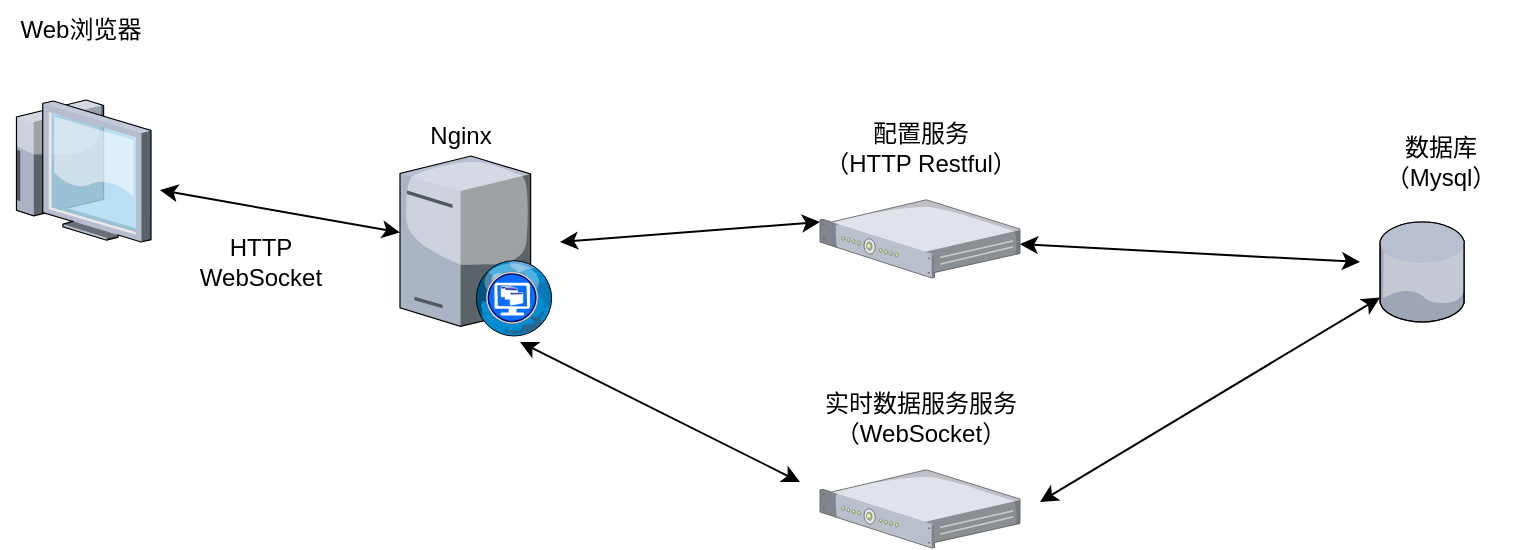 <mxfile version="21.3.2" type="github">
  <diagram name="第 1 页" id="OA3pAKLKVWmn0xVMD_9B">
    <mxGraphModel dx="1050" dy="541" grid="1" gridSize="10" guides="1" tooltips="1" connect="1" arrows="1" fold="1" page="1" pageScale="1" pageWidth="827" pageHeight="1169" math="0" shadow="0">
      <root>
        <mxCell id="0" />
        <mxCell id="1" parent="0" />
        <mxCell id="3fpWKVBbXzlbemhTmLYo-3" value="" style="verticalLabelPosition=bottom;sketch=0;aspect=fixed;html=1;verticalAlign=top;strokeColor=none;align=center;outlineConnect=0;shape=mxgraph.citrix.database;" vertex="1" parent="1">
          <mxGeometry x="1171" y="330" width="42.5" height="50" as="geometry" />
        </mxCell>
        <mxCell id="3fpWKVBbXzlbemhTmLYo-4" value="" style="verticalLabelPosition=bottom;sketch=0;aspect=fixed;html=1;verticalAlign=top;strokeColor=none;align=center;outlineConnect=0;shape=mxgraph.citrix.desktop_web;" vertex="1" parent="1">
          <mxGeometry x="681" y="297" width="76.5" height="90" as="geometry" />
        </mxCell>
        <mxCell id="3fpWKVBbXzlbemhTmLYo-5" value="" style="verticalLabelPosition=bottom;sketch=0;aspect=fixed;html=1;verticalAlign=top;strokeColor=none;align=center;outlineConnect=0;shape=mxgraph.citrix.1u_2u_server;" vertex="1" parent="1">
          <mxGeometry x="891" y="318.9" width="100" height="39.1" as="geometry" />
        </mxCell>
        <mxCell id="3fpWKVBbXzlbemhTmLYo-7" value="Nginx" style="text;html=1;align=center;verticalAlign=middle;resizable=0;points=[];autosize=1;strokeColor=none;fillColor=none;" vertex="1" parent="1">
          <mxGeometry x="686.25" y="272" width="50" height="30" as="geometry" />
        </mxCell>
        <mxCell id="3fpWKVBbXzlbemhTmLYo-8" value="" style="verticalLabelPosition=bottom;sketch=0;aspect=fixed;html=1;verticalAlign=top;strokeColor=none;align=center;outlineConnect=0;shape=mxgraph.citrix.thin_client;" vertex="1" parent="1">
          <mxGeometry x="485.5" y="269" width="71" height="71" as="geometry" />
        </mxCell>
        <mxCell id="3fpWKVBbXzlbemhTmLYo-9" value="Web浏览器" style="text;html=1;align=center;verticalAlign=middle;resizable=0;points=[];autosize=1;strokeColor=none;fillColor=none;" vertex="1" parent="1">
          <mxGeometry x="481" y="219" width="80" height="30" as="geometry" />
        </mxCell>
        <mxCell id="3fpWKVBbXzlbemhTmLYo-11" value="配置服务&lt;br&gt;（HTTP Restful）" style="text;html=1;align=center;verticalAlign=middle;resizable=0;points=[];autosize=1;strokeColor=none;fillColor=none;" vertex="1" parent="1">
          <mxGeometry x="881" y="273" width="120" height="40" as="geometry" />
        </mxCell>
        <mxCell id="3fpWKVBbXzlbemhTmLYo-12" value="数据库&lt;br&gt;（Mysql）" style="text;html=1;align=center;verticalAlign=middle;resizable=0;points=[];autosize=1;strokeColor=none;fillColor=none;" vertex="1" parent="1">
          <mxGeometry x="1161" y="280" width="80" height="40" as="geometry" />
        </mxCell>
        <mxCell id="3fpWKVBbXzlbemhTmLYo-13" value="" style="verticalLabelPosition=bottom;sketch=0;aspect=fixed;html=1;verticalAlign=top;strokeColor=none;align=center;outlineConnect=0;shape=mxgraph.citrix.1u_2u_server;" vertex="1" parent="1">
          <mxGeometry x="891" y="453.9" width="100" height="39.1" as="geometry" />
        </mxCell>
        <mxCell id="3fpWKVBbXzlbemhTmLYo-14" value="实时数据服务服务&lt;br&gt;（WebSocket）" style="text;html=1;align=center;verticalAlign=middle;resizable=0;points=[];autosize=1;strokeColor=none;fillColor=none;" vertex="1" parent="1">
          <mxGeometry x="881" y="408" width="120" height="40" as="geometry" />
        </mxCell>
        <mxCell id="3fpWKVBbXzlbemhTmLYo-15" value="" style="endArrow=classic;startArrow=classic;html=1;rounded=0;exitX=1.063;exitY=0.634;exitDx=0;exitDy=0;exitPerimeter=0;" edge="1" parent="1" source="3fpWKVBbXzlbemhTmLYo-8" target="3fpWKVBbXzlbemhTmLYo-4">
          <mxGeometry width="50" height="50" relative="1" as="geometry">
            <mxPoint x="561" y="370" as="sourcePoint" />
            <mxPoint x="611" y="320" as="targetPoint" />
          </mxGeometry>
        </mxCell>
        <mxCell id="3fpWKVBbXzlbemhTmLYo-17" value="" style="endArrow=classic;startArrow=classic;html=1;rounded=0;entryX=0;entryY=0.284;entryDx=0;entryDy=0;entryPerimeter=0;" edge="1" parent="1" target="3fpWKVBbXzlbemhTmLYo-5">
          <mxGeometry width="50" height="50" relative="1" as="geometry">
            <mxPoint x="761" y="340" as="sourcePoint" />
            <mxPoint x="871" y="360" as="targetPoint" />
          </mxGeometry>
        </mxCell>
        <mxCell id="3fpWKVBbXzlbemhTmLYo-18" value="" style="endArrow=classic;startArrow=classic;html=1;rounded=0;" edge="1" parent="1">
          <mxGeometry width="50" height="50" relative="1" as="geometry">
            <mxPoint x="741" y="390" as="sourcePoint" />
            <mxPoint x="881" y="460" as="targetPoint" />
          </mxGeometry>
        </mxCell>
        <mxCell id="3fpWKVBbXzlbemhTmLYo-19" value="" style="endArrow=classic;startArrow=classic;html=1;rounded=0;" edge="1" parent="1" source="3fpWKVBbXzlbemhTmLYo-5">
          <mxGeometry width="50" height="50" relative="1" as="geometry">
            <mxPoint x="1001" y="351" as="sourcePoint" />
            <mxPoint x="1161" y="350" as="targetPoint" />
          </mxGeometry>
        </mxCell>
        <mxCell id="3fpWKVBbXzlbemhTmLYo-20" value="" style="endArrow=classic;startArrow=classic;html=1;rounded=0;" edge="1" parent="1" target="3fpWKVBbXzlbemhTmLYo-3">
          <mxGeometry width="50" height="50" relative="1" as="geometry">
            <mxPoint x="1001" y="470" as="sourcePoint" />
            <mxPoint x="1051" y="460" as="targetPoint" />
          </mxGeometry>
        </mxCell>
        <mxCell id="3fpWKVBbXzlbemhTmLYo-31" value="HTTP&lt;br&gt;WebSocket" style="text;html=1;align=center;verticalAlign=middle;resizable=0;points=[];autosize=1;strokeColor=none;fillColor=none;" vertex="1" parent="1">
          <mxGeometry x="571" y="330" width="80" height="40" as="geometry" />
        </mxCell>
      </root>
    </mxGraphModel>
  </diagram>
</mxfile>
